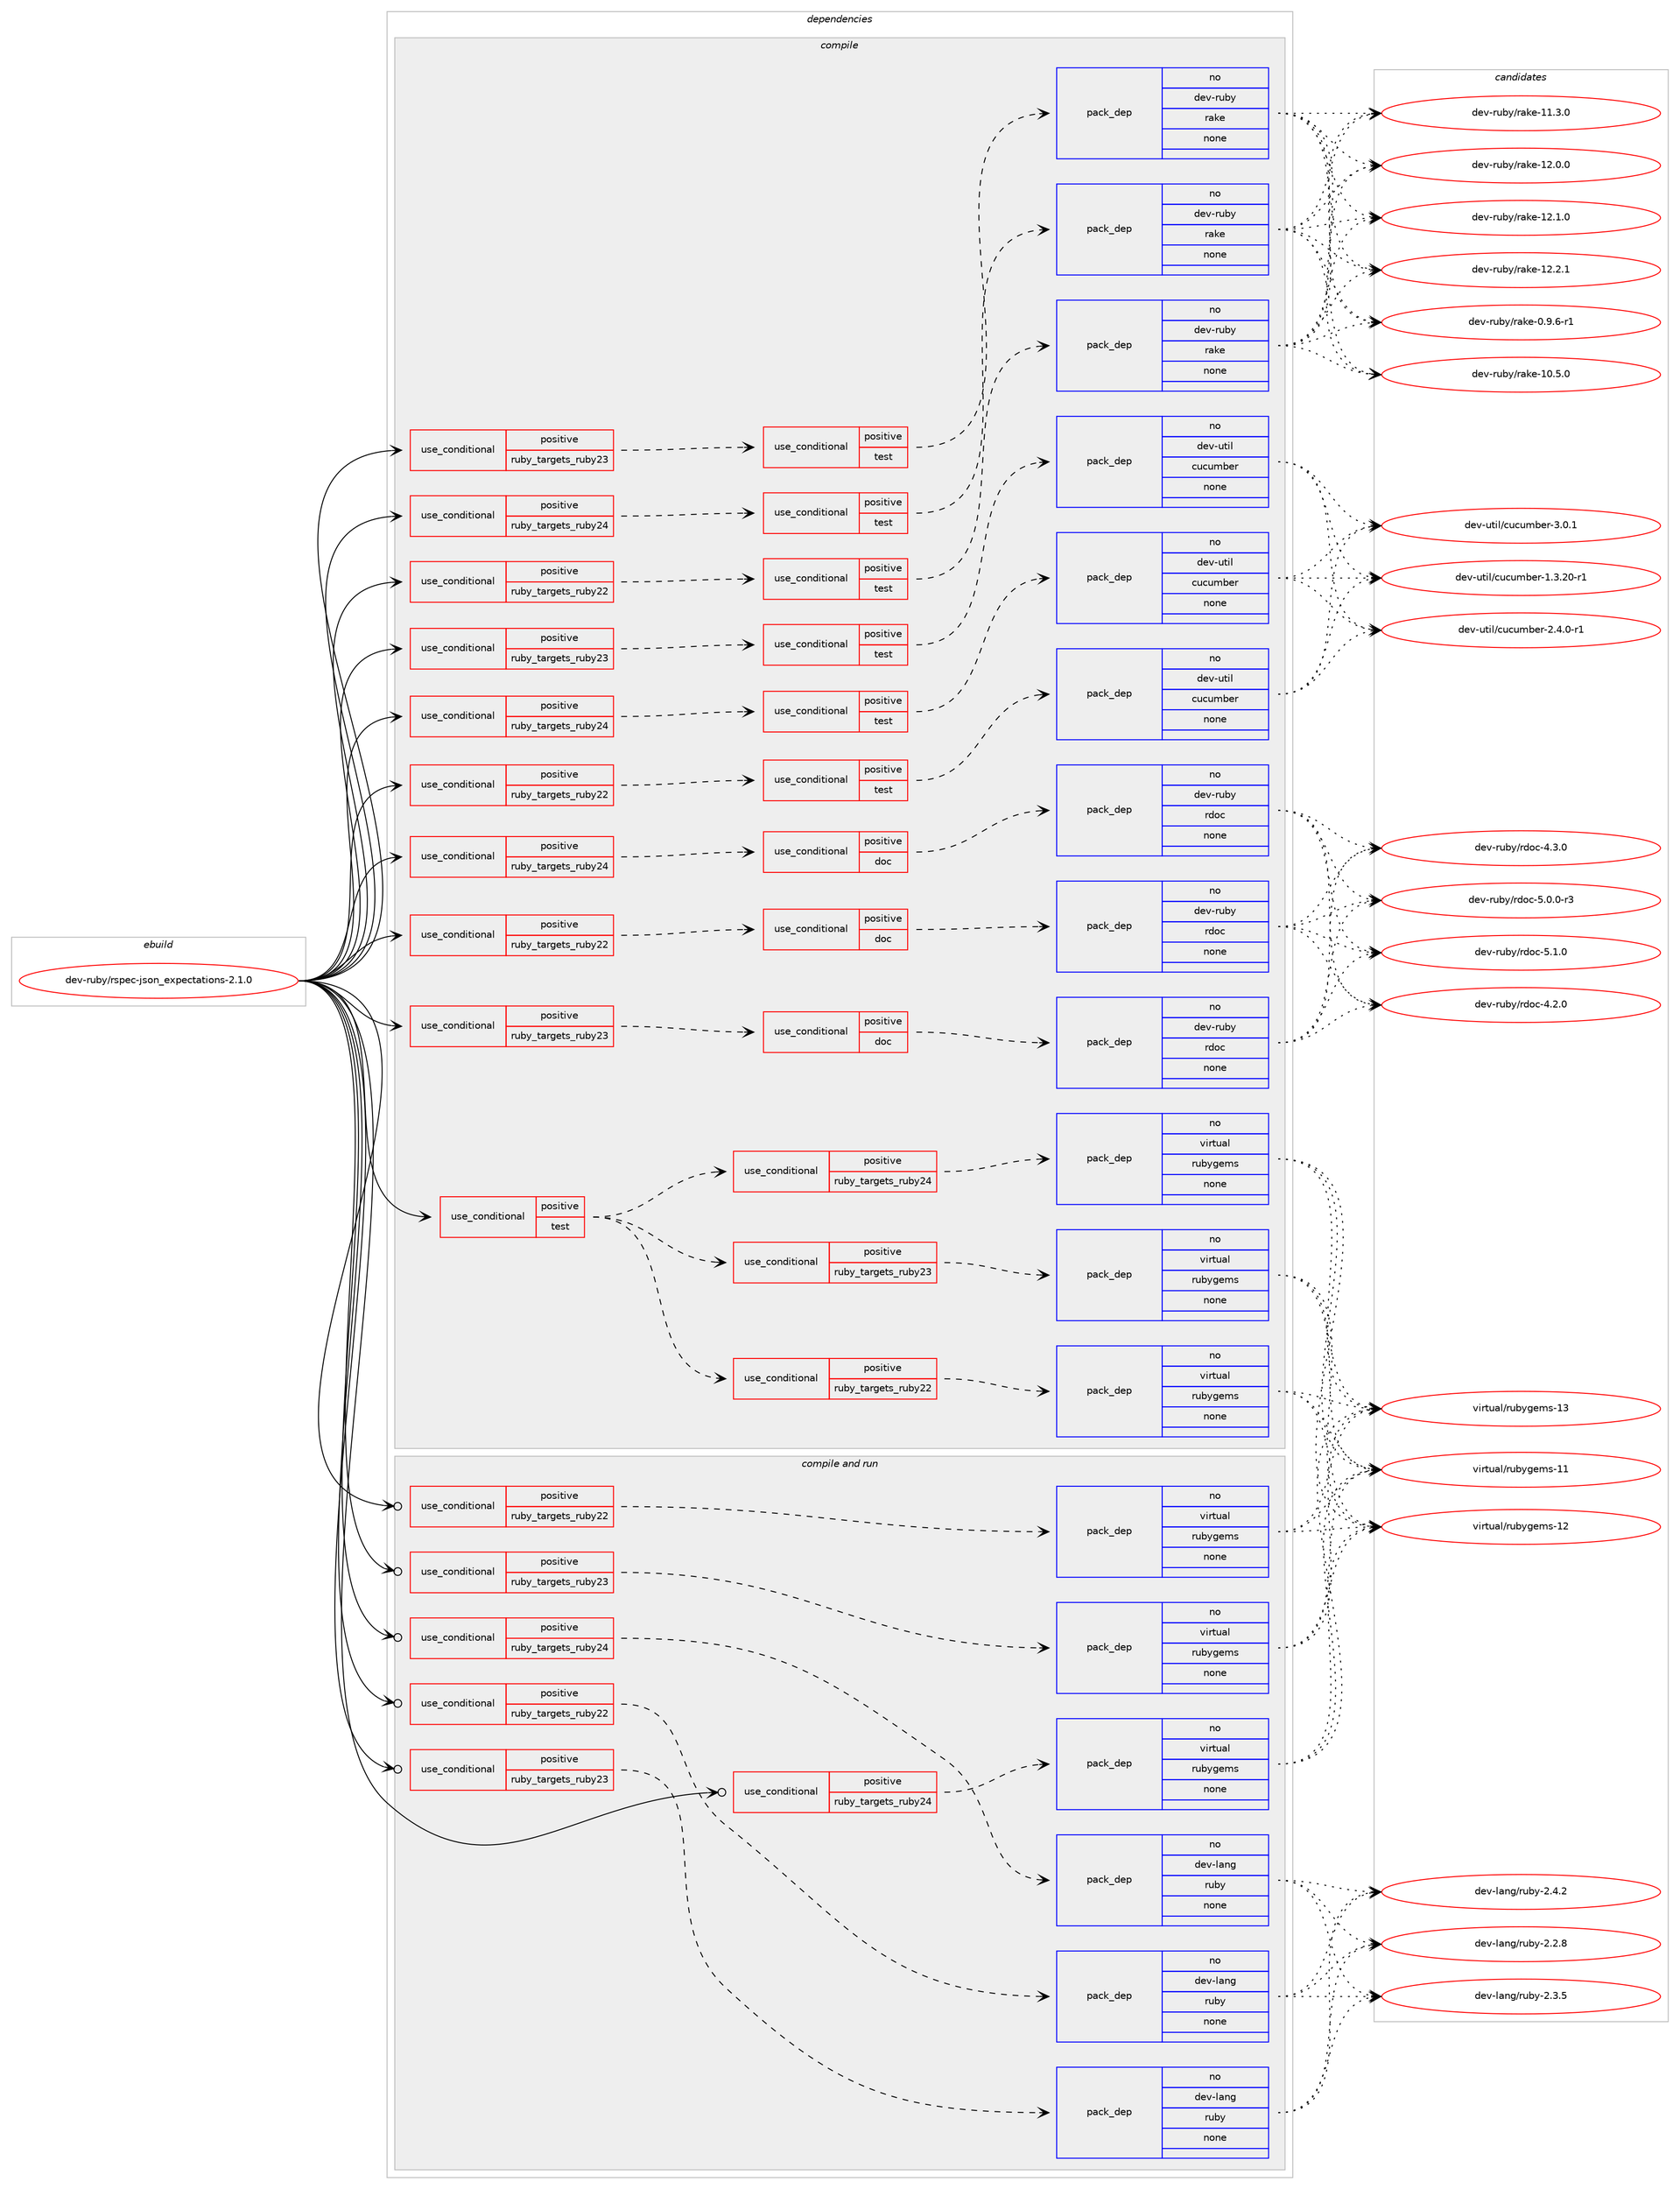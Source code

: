 digraph prolog {

# *************
# Graph options
# *************

newrank=true;
concentrate=true;
compound=true;
graph [rankdir=LR,fontname=Helvetica,fontsize=10,ranksep=1.5];#, ranksep=2.5, nodesep=0.2];
edge  [arrowhead=vee];
node  [fontname=Helvetica,fontsize=10];

# **********
# The ebuild
# **********

subgraph cluster_leftcol {
color=gray;
rank=same;
label=<<i>ebuild</i>>;
id [label="dev-ruby/rspec-json_expectations-2.1.0", color=red, width=4, href="../dev-ruby/rspec-json_expectations-2.1.0.svg"];
}

# ****************
# The dependencies
# ****************

subgraph cluster_midcol {
color=gray;
label=<<i>dependencies</i>>;
subgraph cluster_compile {
fillcolor="#eeeeee";
style=filled;
label=<<i>compile</i>>;
subgraph cond69954 {
dependency264315 [label=<<TABLE BORDER="0" CELLBORDER="1" CELLSPACING="0" CELLPADDING="4"><TR><TD ROWSPAN="3" CELLPADDING="10">use_conditional</TD></TR><TR><TD>positive</TD></TR><TR><TD>ruby_targets_ruby22</TD></TR></TABLE>>, shape=none, color=red];
subgraph cond69955 {
dependency264316 [label=<<TABLE BORDER="0" CELLBORDER="1" CELLSPACING="0" CELLPADDING="4"><TR><TD ROWSPAN="3" CELLPADDING="10">use_conditional</TD></TR><TR><TD>positive</TD></TR><TR><TD>doc</TD></TR></TABLE>>, shape=none, color=red];
subgraph pack190247 {
dependency264317 [label=<<TABLE BORDER="0" CELLBORDER="1" CELLSPACING="0" CELLPADDING="4" WIDTH="220"><TR><TD ROWSPAN="6" CELLPADDING="30">pack_dep</TD></TR><TR><TD WIDTH="110">no</TD></TR><TR><TD>dev-ruby</TD></TR><TR><TD>rdoc</TD></TR><TR><TD>none</TD></TR><TR><TD></TD></TR></TABLE>>, shape=none, color=blue];
}
dependency264316:e -> dependency264317:w [weight=20,style="dashed",arrowhead="vee"];
}
dependency264315:e -> dependency264316:w [weight=20,style="dashed",arrowhead="vee"];
}
id:e -> dependency264315:w [weight=20,style="solid",arrowhead="vee"];
subgraph cond69956 {
dependency264318 [label=<<TABLE BORDER="0" CELLBORDER="1" CELLSPACING="0" CELLPADDING="4"><TR><TD ROWSPAN="3" CELLPADDING="10">use_conditional</TD></TR><TR><TD>positive</TD></TR><TR><TD>ruby_targets_ruby22</TD></TR></TABLE>>, shape=none, color=red];
subgraph cond69957 {
dependency264319 [label=<<TABLE BORDER="0" CELLBORDER="1" CELLSPACING="0" CELLPADDING="4"><TR><TD ROWSPAN="3" CELLPADDING="10">use_conditional</TD></TR><TR><TD>positive</TD></TR><TR><TD>test</TD></TR></TABLE>>, shape=none, color=red];
subgraph pack190248 {
dependency264320 [label=<<TABLE BORDER="0" CELLBORDER="1" CELLSPACING="0" CELLPADDING="4" WIDTH="220"><TR><TD ROWSPAN="6" CELLPADDING="30">pack_dep</TD></TR><TR><TD WIDTH="110">no</TD></TR><TR><TD>dev-ruby</TD></TR><TR><TD>rake</TD></TR><TR><TD>none</TD></TR><TR><TD></TD></TR></TABLE>>, shape=none, color=blue];
}
dependency264319:e -> dependency264320:w [weight=20,style="dashed",arrowhead="vee"];
}
dependency264318:e -> dependency264319:w [weight=20,style="dashed",arrowhead="vee"];
}
id:e -> dependency264318:w [weight=20,style="solid",arrowhead="vee"];
subgraph cond69958 {
dependency264321 [label=<<TABLE BORDER="0" CELLBORDER="1" CELLSPACING="0" CELLPADDING="4"><TR><TD ROWSPAN="3" CELLPADDING="10">use_conditional</TD></TR><TR><TD>positive</TD></TR><TR><TD>ruby_targets_ruby22</TD></TR></TABLE>>, shape=none, color=red];
subgraph cond69959 {
dependency264322 [label=<<TABLE BORDER="0" CELLBORDER="1" CELLSPACING="0" CELLPADDING="4"><TR><TD ROWSPAN="3" CELLPADDING="10">use_conditional</TD></TR><TR><TD>positive</TD></TR><TR><TD>test</TD></TR></TABLE>>, shape=none, color=red];
subgraph pack190249 {
dependency264323 [label=<<TABLE BORDER="0" CELLBORDER="1" CELLSPACING="0" CELLPADDING="4" WIDTH="220"><TR><TD ROWSPAN="6" CELLPADDING="30">pack_dep</TD></TR><TR><TD WIDTH="110">no</TD></TR><TR><TD>dev-util</TD></TR><TR><TD>cucumber</TD></TR><TR><TD>none</TD></TR><TR><TD></TD></TR></TABLE>>, shape=none, color=blue];
}
dependency264322:e -> dependency264323:w [weight=20,style="dashed",arrowhead="vee"];
}
dependency264321:e -> dependency264322:w [weight=20,style="dashed",arrowhead="vee"];
}
id:e -> dependency264321:w [weight=20,style="solid",arrowhead="vee"];
subgraph cond69960 {
dependency264324 [label=<<TABLE BORDER="0" CELLBORDER="1" CELLSPACING="0" CELLPADDING="4"><TR><TD ROWSPAN="3" CELLPADDING="10">use_conditional</TD></TR><TR><TD>positive</TD></TR><TR><TD>ruby_targets_ruby23</TD></TR></TABLE>>, shape=none, color=red];
subgraph cond69961 {
dependency264325 [label=<<TABLE BORDER="0" CELLBORDER="1" CELLSPACING="0" CELLPADDING="4"><TR><TD ROWSPAN="3" CELLPADDING="10">use_conditional</TD></TR><TR><TD>positive</TD></TR><TR><TD>doc</TD></TR></TABLE>>, shape=none, color=red];
subgraph pack190250 {
dependency264326 [label=<<TABLE BORDER="0" CELLBORDER="1" CELLSPACING="0" CELLPADDING="4" WIDTH="220"><TR><TD ROWSPAN="6" CELLPADDING="30">pack_dep</TD></TR><TR><TD WIDTH="110">no</TD></TR><TR><TD>dev-ruby</TD></TR><TR><TD>rdoc</TD></TR><TR><TD>none</TD></TR><TR><TD></TD></TR></TABLE>>, shape=none, color=blue];
}
dependency264325:e -> dependency264326:w [weight=20,style="dashed",arrowhead="vee"];
}
dependency264324:e -> dependency264325:w [weight=20,style="dashed",arrowhead="vee"];
}
id:e -> dependency264324:w [weight=20,style="solid",arrowhead="vee"];
subgraph cond69962 {
dependency264327 [label=<<TABLE BORDER="0" CELLBORDER="1" CELLSPACING="0" CELLPADDING="4"><TR><TD ROWSPAN="3" CELLPADDING="10">use_conditional</TD></TR><TR><TD>positive</TD></TR><TR><TD>ruby_targets_ruby23</TD></TR></TABLE>>, shape=none, color=red];
subgraph cond69963 {
dependency264328 [label=<<TABLE BORDER="0" CELLBORDER="1" CELLSPACING="0" CELLPADDING="4"><TR><TD ROWSPAN="3" CELLPADDING="10">use_conditional</TD></TR><TR><TD>positive</TD></TR><TR><TD>test</TD></TR></TABLE>>, shape=none, color=red];
subgraph pack190251 {
dependency264329 [label=<<TABLE BORDER="0" CELLBORDER="1" CELLSPACING="0" CELLPADDING="4" WIDTH="220"><TR><TD ROWSPAN="6" CELLPADDING="30">pack_dep</TD></TR><TR><TD WIDTH="110">no</TD></TR><TR><TD>dev-ruby</TD></TR><TR><TD>rake</TD></TR><TR><TD>none</TD></TR><TR><TD></TD></TR></TABLE>>, shape=none, color=blue];
}
dependency264328:e -> dependency264329:w [weight=20,style="dashed",arrowhead="vee"];
}
dependency264327:e -> dependency264328:w [weight=20,style="dashed",arrowhead="vee"];
}
id:e -> dependency264327:w [weight=20,style="solid",arrowhead="vee"];
subgraph cond69964 {
dependency264330 [label=<<TABLE BORDER="0" CELLBORDER="1" CELLSPACING="0" CELLPADDING="4"><TR><TD ROWSPAN="3" CELLPADDING="10">use_conditional</TD></TR><TR><TD>positive</TD></TR><TR><TD>ruby_targets_ruby23</TD></TR></TABLE>>, shape=none, color=red];
subgraph cond69965 {
dependency264331 [label=<<TABLE BORDER="0" CELLBORDER="1" CELLSPACING="0" CELLPADDING="4"><TR><TD ROWSPAN="3" CELLPADDING="10">use_conditional</TD></TR><TR><TD>positive</TD></TR><TR><TD>test</TD></TR></TABLE>>, shape=none, color=red];
subgraph pack190252 {
dependency264332 [label=<<TABLE BORDER="0" CELLBORDER="1" CELLSPACING="0" CELLPADDING="4" WIDTH="220"><TR><TD ROWSPAN="6" CELLPADDING="30">pack_dep</TD></TR><TR><TD WIDTH="110">no</TD></TR><TR><TD>dev-util</TD></TR><TR><TD>cucumber</TD></TR><TR><TD>none</TD></TR><TR><TD></TD></TR></TABLE>>, shape=none, color=blue];
}
dependency264331:e -> dependency264332:w [weight=20,style="dashed",arrowhead="vee"];
}
dependency264330:e -> dependency264331:w [weight=20,style="dashed",arrowhead="vee"];
}
id:e -> dependency264330:w [weight=20,style="solid",arrowhead="vee"];
subgraph cond69966 {
dependency264333 [label=<<TABLE BORDER="0" CELLBORDER="1" CELLSPACING="0" CELLPADDING="4"><TR><TD ROWSPAN="3" CELLPADDING="10">use_conditional</TD></TR><TR><TD>positive</TD></TR><TR><TD>ruby_targets_ruby24</TD></TR></TABLE>>, shape=none, color=red];
subgraph cond69967 {
dependency264334 [label=<<TABLE BORDER="0" CELLBORDER="1" CELLSPACING="0" CELLPADDING="4"><TR><TD ROWSPAN="3" CELLPADDING="10">use_conditional</TD></TR><TR><TD>positive</TD></TR><TR><TD>doc</TD></TR></TABLE>>, shape=none, color=red];
subgraph pack190253 {
dependency264335 [label=<<TABLE BORDER="0" CELLBORDER="1" CELLSPACING="0" CELLPADDING="4" WIDTH="220"><TR><TD ROWSPAN="6" CELLPADDING="30">pack_dep</TD></TR><TR><TD WIDTH="110">no</TD></TR><TR><TD>dev-ruby</TD></TR><TR><TD>rdoc</TD></TR><TR><TD>none</TD></TR><TR><TD></TD></TR></TABLE>>, shape=none, color=blue];
}
dependency264334:e -> dependency264335:w [weight=20,style="dashed",arrowhead="vee"];
}
dependency264333:e -> dependency264334:w [weight=20,style="dashed",arrowhead="vee"];
}
id:e -> dependency264333:w [weight=20,style="solid",arrowhead="vee"];
subgraph cond69968 {
dependency264336 [label=<<TABLE BORDER="0" CELLBORDER="1" CELLSPACING="0" CELLPADDING="4"><TR><TD ROWSPAN="3" CELLPADDING="10">use_conditional</TD></TR><TR><TD>positive</TD></TR><TR><TD>ruby_targets_ruby24</TD></TR></TABLE>>, shape=none, color=red];
subgraph cond69969 {
dependency264337 [label=<<TABLE BORDER="0" CELLBORDER="1" CELLSPACING="0" CELLPADDING="4"><TR><TD ROWSPAN="3" CELLPADDING="10">use_conditional</TD></TR><TR><TD>positive</TD></TR><TR><TD>test</TD></TR></TABLE>>, shape=none, color=red];
subgraph pack190254 {
dependency264338 [label=<<TABLE BORDER="0" CELLBORDER="1" CELLSPACING="0" CELLPADDING="4" WIDTH="220"><TR><TD ROWSPAN="6" CELLPADDING="30">pack_dep</TD></TR><TR><TD WIDTH="110">no</TD></TR><TR><TD>dev-ruby</TD></TR><TR><TD>rake</TD></TR><TR><TD>none</TD></TR><TR><TD></TD></TR></TABLE>>, shape=none, color=blue];
}
dependency264337:e -> dependency264338:w [weight=20,style="dashed",arrowhead="vee"];
}
dependency264336:e -> dependency264337:w [weight=20,style="dashed",arrowhead="vee"];
}
id:e -> dependency264336:w [weight=20,style="solid",arrowhead="vee"];
subgraph cond69970 {
dependency264339 [label=<<TABLE BORDER="0" CELLBORDER="1" CELLSPACING="0" CELLPADDING="4"><TR><TD ROWSPAN="3" CELLPADDING="10">use_conditional</TD></TR><TR><TD>positive</TD></TR><TR><TD>ruby_targets_ruby24</TD></TR></TABLE>>, shape=none, color=red];
subgraph cond69971 {
dependency264340 [label=<<TABLE BORDER="0" CELLBORDER="1" CELLSPACING="0" CELLPADDING="4"><TR><TD ROWSPAN="3" CELLPADDING="10">use_conditional</TD></TR><TR><TD>positive</TD></TR><TR><TD>test</TD></TR></TABLE>>, shape=none, color=red];
subgraph pack190255 {
dependency264341 [label=<<TABLE BORDER="0" CELLBORDER="1" CELLSPACING="0" CELLPADDING="4" WIDTH="220"><TR><TD ROWSPAN="6" CELLPADDING="30">pack_dep</TD></TR><TR><TD WIDTH="110">no</TD></TR><TR><TD>dev-util</TD></TR><TR><TD>cucumber</TD></TR><TR><TD>none</TD></TR><TR><TD></TD></TR></TABLE>>, shape=none, color=blue];
}
dependency264340:e -> dependency264341:w [weight=20,style="dashed",arrowhead="vee"];
}
dependency264339:e -> dependency264340:w [weight=20,style="dashed",arrowhead="vee"];
}
id:e -> dependency264339:w [weight=20,style="solid",arrowhead="vee"];
subgraph cond69972 {
dependency264342 [label=<<TABLE BORDER="0" CELLBORDER="1" CELLSPACING="0" CELLPADDING="4"><TR><TD ROWSPAN="3" CELLPADDING="10">use_conditional</TD></TR><TR><TD>positive</TD></TR><TR><TD>test</TD></TR></TABLE>>, shape=none, color=red];
subgraph cond69973 {
dependency264343 [label=<<TABLE BORDER="0" CELLBORDER="1" CELLSPACING="0" CELLPADDING="4"><TR><TD ROWSPAN="3" CELLPADDING="10">use_conditional</TD></TR><TR><TD>positive</TD></TR><TR><TD>ruby_targets_ruby22</TD></TR></TABLE>>, shape=none, color=red];
subgraph pack190256 {
dependency264344 [label=<<TABLE BORDER="0" CELLBORDER="1" CELLSPACING="0" CELLPADDING="4" WIDTH="220"><TR><TD ROWSPAN="6" CELLPADDING="30">pack_dep</TD></TR><TR><TD WIDTH="110">no</TD></TR><TR><TD>virtual</TD></TR><TR><TD>rubygems</TD></TR><TR><TD>none</TD></TR><TR><TD></TD></TR></TABLE>>, shape=none, color=blue];
}
dependency264343:e -> dependency264344:w [weight=20,style="dashed",arrowhead="vee"];
}
dependency264342:e -> dependency264343:w [weight=20,style="dashed",arrowhead="vee"];
subgraph cond69974 {
dependency264345 [label=<<TABLE BORDER="0" CELLBORDER="1" CELLSPACING="0" CELLPADDING="4"><TR><TD ROWSPAN="3" CELLPADDING="10">use_conditional</TD></TR><TR><TD>positive</TD></TR><TR><TD>ruby_targets_ruby23</TD></TR></TABLE>>, shape=none, color=red];
subgraph pack190257 {
dependency264346 [label=<<TABLE BORDER="0" CELLBORDER="1" CELLSPACING="0" CELLPADDING="4" WIDTH="220"><TR><TD ROWSPAN="6" CELLPADDING="30">pack_dep</TD></TR><TR><TD WIDTH="110">no</TD></TR><TR><TD>virtual</TD></TR><TR><TD>rubygems</TD></TR><TR><TD>none</TD></TR><TR><TD></TD></TR></TABLE>>, shape=none, color=blue];
}
dependency264345:e -> dependency264346:w [weight=20,style="dashed",arrowhead="vee"];
}
dependency264342:e -> dependency264345:w [weight=20,style="dashed",arrowhead="vee"];
subgraph cond69975 {
dependency264347 [label=<<TABLE BORDER="0" CELLBORDER="1" CELLSPACING="0" CELLPADDING="4"><TR><TD ROWSPAN="3" CELLPADDING="10">use_conditional</TD></TR><TR><TD>positive</TD></TR><TR><TD>ruby_targets_ruby24</TD></TR></TABLE>>, shape=none, color=red];
subgraph pack190258 {
dependency264348 [label=<<TABLE BORDER="0" CELLBORDER="1" CELLSPACING="0" CELLPADDING="4" WIDTH="220"><TR><TD ROWSPAN="6" CELLPADDING="30">pack_dep</TD></TR><TR><TD WIDTH="110">no</TD></TR><TR><TD>virtual</TD></TR><TR><TD>rubygems</TD></TR><TR><TD>none</TD></TR><TR><TD></TD></TR></TABLE>>, shape=none, color=blue];
}
dependency264347:e -> dependency264348:w [weight=20,style="dashed",arrowhead="vee"];
}
dependency264342:e -> dependency264347:w [weight=20,style="dashed",arrowhead="vee"];
}
id:e -> dependency264342:w [weight=20,style="solid",arrowhead="vee"];
}
subgraph cluster_compileandrun {
fillcolor="#eeeeee";
style=filled;
label=<<i>compile and run</i>>;
subgraph cond69976 {
dependency264349 [label=<<TABLE BORDER="0" CELLBORDER="1" CELLSPACING="0" CELLPADDING="4"><TR><TD ROWSPAN="3" CELLPADDING="10">use_conditional</TD></TR><TR><TD>positive</TD></TR><TR><TD>ruby_targets_ruby22</TD></TR></TABLE>>, shape=none, color=red];
subgraph pack190259 {
dependency264350 [label=<<TABLE BORDER="0" CELLBORDER="1" CELLSPACING="0" CELLPADDING="4" WIDTH="220"><TR><TD ROWSPAN="6" CELLPADDING="30">pack_dep</TD></TR><TR><TD WIDTH="110">no</TD></TR><TR><TD>dev-lang</TD></TR><TR><TD>ruby</TD></TR><TR><TD>none</TD></TR><TR><TD></TD></TR></TABLE>>, shape=none, color=blue];
}
dependency264349:e -> dependency264350:w [weight=20,style="dashed",arrowhead="vee"];
}
id:e -> dependency264349:w [weight=20,style="solid",arrowhead="odotvee"];
subgraph cond69977 {
dependency264351 [label=<<TABLE BORDER="0" CELLBORDER="1" CELLSPACING="0" CELLPADDING="4"><TR><TD ROWSPAN="3" CELLPADDING="10">use_conditional</TD></TR><TR><TD>positive</TD></TR><TR><TD>ruby_targets_ruby22</TD></TR></TABLE>>, shape=none, color=red];
subgraph pack190260 {
dependency264352 [label=<<TABLE BORDER="0" CELLBORDER="1" CELLSPACING="0" CELLPADDING="4" WIDTH="220"><TR><TD ROWSPAN="6" CELLPADDING="30">pack_dep</TD></TR><TR><TD WIDTH="110">no</TD></TR><TR><TD>virtual</TD></TR><TR><TD>rubygems</TD></TR><TR><TD>none</TD></TR><TR><TD></TD></TR></TABLE>>, shape=none, color=blue];
}
dependency264351:e -> dependency264352:w [weight=20,style="dashed",arrowhead="vee"];
}
id:e -> dependency264351:w [weight=20,style="solid",arrowhead="odotvee"];
subgraph cond69978 {
dependency264353 [label=<<TABLE BORDER="0" CELLBORDER="1" CELLSPACING="0" CELLPADDING="4"><TR><TD ROWSPAN="3" CELLPADDING="10">use_conditional</TD></TR><TR><TD>positive</TD></TR><TR><TD>ruby_targets_ruby23</TD></TR></TABLE>>, shape=none, color=red];
subgraph pack190261 {
dependency264354 [label=<<TABLE BORDER="0" CELLBORDER="1" CELLSPACING="0" CELLPADDING="4" WIDTH="220"><TR><TD ROWSPAN="6" CELLPADDING="30">pack_dep</TD></TR><TR><TD WIDTH="110">no</TD></TR><TR><TD>dev-lang</TD></TR><TR><TD>ruby</TD></TR><TR><TD>none</TD></TR><TR><TD></TD></TR></TABLE>>, shape=none, color=blue];
}
dependency264353:e -> dependency264354:w [weight=20,style="dashed",arrowhead="vee"];
}
id:e -> dependency264353:w [weight=20,style="solid",arrowhead="odotvee"];
subgraph cond69979 {
dependency264355 [label=<<TABLE BORDER="0" CELLBORDER="1" CELLSPACING="0" CELLPADDING="4"><TR><TD ROWSPAN="3" CELLPADDING="10">use_conditional</TD></TR><TR><TD>positive</TD></TR><TR><TD>ruby_targets_ruby23</TD></TR></TABLE>>, shape=none, color=red];
subgraph pack190262 {
dependency264356 [label=<<TABLE BORDER="0" CELLBORDER="1" CELLSPACING="0" CELLPADDING="4" WIDTH="220"><TR><TD ROWSPAN="6" CELLPADDING="30">pack_dep</TD></TR><TR><TD WIDTH="110">no</TD></TR><TR><TD>virtual</TD></TR><TR><TD>rubygems</TD></TR><TR><TD>none</TD></TR><TR><TD></TD></TR></TABLE>>, shape=none, color=blue];
}
dependency264355:e -> dependency264356:w [weight=20,style="dashed",arrowhead="vee"];
}
id:e -> dependency264355:w [weight=20,style="solid",arrowhead="odotvee"];
subgraph cond69980 {
dependency264357 [label=<<TABLE BORDER="0" CELLBORDER="1" CELLSPACING="0" CELLPADDING="4"><TR><TD ROWSPAN="3" CELLPADDING="10">use_conditional</TD></TR><TR><TD>positive</TD></TR><TR><TD>ruby_targets_ruby24</TD></TR></TABLE>>, shape=none, color=red];
subgraph pack190263 {
dependency264358 [label=<<TABLE BORDER="0" CELLBORDER="1" CELLSPACING="0" CELLPADDING="4" WIDTH="220"><TR><TD ROWSPAN="6" CELLPADDING="30">pack_dep</TD></TR><TR><TD WIDTH="110">no</TD></TR><TR><TD>dev-lang</TD></TR><TR><TD>ruby</TD></TR><TR><TD>none</TD></TR><TR><TD></TD></TR></TABLE>>, shape=none, color=blue];
}
dependency264357:e -> dependency264358:w [weight=20,style="dashed",arrowhead="vee"];
}
id:e -> dependency264357:w [weight=20,style="solid",arrowhead="odotvee"];
subgraph cond69981 {
dependency264359 [label=<<TABLE BORDER="0" CELLBORDER="1" CELLSPACING="0" CELLPADDING="4"><TR><TD ROWSPAN="3" CELLPADDING="10">use_conditional</TD></TR><TR><TD>positive</TD></TR><TR><TD>ruby_targets_ruby24</TD></TR></TABLE>>, shape=none, color=red];
subgraph pack190264 {
dependency264360 [label=<<TABLE BORDER="0" CELLBORDER="1" CELLSPACING="0" CELLPADDING="4" WIDTH="220"><TR><TD ROWSPAN="6" CELLPADDING="30">pack_dep</TD></TR><TR><TD WIDTH="110">no</TD></TR><TR><TD>virtual</TD></TR><TR><TD>rubygems</TD></TR><TR><TD>none</TD></TR><TR><TD></TD></TR></TABLE>>, shape=none, color=blue];
}
dependency264359:e -> dependency264360:w [weight=20,style="dashed",arrowhead="vee"];
}
id:e -> dependency264359:w [weight=20,style="solid",arrowhead="odotvee"];
}
subgraph cluster_run {
fillcolor="#eeeeee";
style=filled;
label=<<i>run</i>>;
}
}

# **************
# The candidates
# **************

subgraph cluster_choices {
rank=same;
color=gray;
label=<<i>candidates</i>>;

subgraph choice190247 {
color=black;
nodesep=1;
choice10010111845114117981214711410011199455246504648 [label="dev-ruby/rdoc-4.2.0", color=red, width=4,href="../dev-ruby/rdoc-4.2.0.svg"];
choice10010111845114117981214711410011199455246514648 [label="dev-ruby/rdoc-4.3.0", color=red, width=4,href="../dev-ruby/rdoc-4.3.0.svg"];
choice100101118451141179812147114100111994553464846484511451 [label="dev-ruby/rdoc-5.0.0-r3", color=red, width=4,href="../dev-ruby/rdoc-5.0.0-r3.svg"];
choice10010111845114117981214711410011199455346494648 [label="dev-ruby/rdoc-5.1.0", color=red, width=4,href="../dev-ruby/rdoc-5.1.0.svg"];
dependency264317:e -> choice10010111845114117981214711410011199455246504648:w [style=dotted,weight="100"];
dependency264317:e -> choice10010111845114117981214711410011199455246514648:w [style=dotted,weight="100"];
dependency264317:e -> choice100101118451141179812147114100111994553464846484511451:w [style=dotted,weight="100"];
dependency264317:e -> choice10010111845114117981214711410011199455346494648:w [style=dotted,weight="100"];
}
subgraph choice190248 {
color=black;
nodesep=1;
choice100101118451141179812147114971071014548465746544511449 [label="dev-ruby/rake-0.9.6-r1", color=red, width=4,href="../dev-ruby/rake-0.9.6-r1.svg"];
choice1001011184511411798121471149710710145494846534648 [label="dev-ruby/rake-10.5.0", color=red, width=4,href="../dev-ruby/rake-10.5.0.svg"];
choice1001011184511411798121471149710710145494946514648 [label="dev-ruby/rake-11.3.0", color=red, width=4,href="../dev-ruby/rake-11.3.0.svg"];
choice1001011184511411798121471149710710145495046484648 [label="dev-ruby/rake-12.0.0", color=red, width=4,href="../dev-ruby/rake-12.0.0.svg"];
choice1001011184511411798121471149710710145495046494648 [label="dev-ruby/rake-12.1.0", color=red, width=4,href="../dev-ruby/rake-12.1.0.svg"];
choice1001011184511411798121471149710710145495046504649 [label="dev-ruby/rake-12.2.1", color=red, width=4,href="../dev-ruby/rake-12.2.1.svg"];
dependency264320:e -> choice100101118451141179812147114971071014548465746544511449:w [style=dotted,weight="100"];
dependency264320:e -> choice1001011184511411798121471149710710145494846534648:w [style=dotted,weight="100"];
dependency264320:e -> choice1001011184511411798121471149710710145494946514648:w [style=dotted,weight="100"];
dependency264320:e -> choice1001011184511411798121471149710710145495046484648:w [style=dotted,weight="100"];
dependency264320:e -> choice1001011184511411798121471149710710145495046494648:w [style=dotted,weight="100"];
dependency264320:e -> choice1001011184511411798121471149710710145495046504649:w [style=dotted,weight="100"];
}
subgraph choice190249 {
color=black;
nodesep=1;
choice1001011184511711610510847991179911710998101114454946514650484511449 [label="dev-util/cucumber-1.3.20-r1", color=red, width=4,href="../dev-util/cucumber-1.3.20-r1.svg"];
choice10010111845117116105108479911799117109981011144550465246484511449 [label="dev-util/cucumber-2.4.0-r1", color=red, width=4,href="../dev-util/cucumber-2.4.0-r1.svg"];
choice1001011184511711610510847991179911710998101114455146484649 [label="dev-util/cucumber-3.0.1", color=red, width=4,href="../dev-util/cucumber-3.0.1.svg"];
dependency264323:e -> choice1001011184511711610510847991179911710998101114454946514650484511449:w [style=dotted,weight="100"];
dependency264323:e -> choice10010111845117116105108479911799117109981011144550465246484511449:w [style=dotted,weight="100"];
dependency264323:e -> choice1001011184511711610510847991179911710998101114455146484649:w [style=dotted,weight="100"];
}
subgraph choice190250 {
color=black;
nodesep=1;
choice10010111845114117981214711410011199455246504648 [label="dev-ruby/rdoc-4.2.0", color=red, width=4,href="../dev-ruby/rdoc-4.2.0.svg"];
choice10010111845114117981214711410011199455246514648 [label="dev-ruby/rdoc-4.3.0", color=red, width=4,href="../dev-ruby/rdoc-4.3.0.svg"];
choice100101118451141179812147114100111994553464846484511451 [label="dev-ruby/rdoc-5.0.0-r3", color=red, width=4,href="../dev-ruby/rdoc-5.0.0-r3.svg"];
choice10010111845114117981214711410011199455346494648 [label="dev-ruby/rdoc-5.1.0", color=red, width=4,href="../dev-ruby/rdoc-5.1.0.svg"];
dependency264326:e -> choice10010111845114117981214711410011199455246504648:w [style=dotted,weight="100"];
dependency264326:e -> choice10010111845114117981214711410011199455246514648:w [style=dotted,weight="100"];
dependency264326:e -> choice100101118451141179812147114100111994553464846484511451:w [style=dotted,weight="100"];
dependency264326:e -> choice10010111845114117981214711410011199455346494648:w [style=dotted,weight="100"];
}
subgraph choice190251 {
color=black;
nodesep=1;
choice100101118451141179812147114971071014548465746544511449 [label="dev-ruby/rake-0.9.6-r1", color=red, width=4,href="../dev-ruby/rake-0.9.6-r1.svg"];
choice1001011184511411798121471149710710145494846534648 [label="dev-ruby/rake-10.5.0", color=red, width=4,href="../dev-ruby/rake-10.5.0.svg"];
choice1001011184511411798121471149710710145494946514648 [label="dev-ruby/rake-11.3.0", color=red, width=4,href="../dev-ruby/rake-11.3.0.svg"];
choice1001011184511411798121471149710710145495046484648 [label="dev-ruby/rake-12.0.0", color=red, width=4,href="../dev-ruby/rake-12.0.0.svg"];
choice1001011184511411798121471149710710145495046494648 [label="dev-ruby/rake-12.1.0", color=red, width=4,href="../dev-ruby/rake-12.1.0.svg"];
choice1001011184511411798121471149710710145495046504649 [label="dev-ruby/rake-12.2.1", color=red, width=4,href="../dev-ruby/rake-12.2.1.svg"];
dependency264329:e -> choice100101118451141179812147114971071014548465746544511449:w [style=dotted,weight="100"];
dependency264329:e -> choice1001011184511411798121471149710710145494846534648:w [style=dotted,weight="100"];
dependency264329:e -> choice1001011184511411798121471149710710145494946514648:w [style=dotted,weight="100"];
dependency264329:e -> choice1001011184511411798121471149710710145495046484648:w [style=dotted,weight="100"];
dependency264329:e -> choice1001011184511411798121471149710710145495046494648:w [style=dotted,weight="100"];
dependency264329:e -> choice1001011184511411798121471149710710145495046504649:w [style=dotted,weight="100"];
}
subgraph choice190252 {
color=black;
nodesep=1;
choice1001011184511711610510847991179911710998101114454946514650484511449 [label="dev-util/cucumber-1.3.20-r1", color=red, width=4,href="../dev-util/cucumber-1.3.20-r1.svg"];
choice10010111845117116105108479911799117109981011144550465246484511449 [label="dev-util/cucumber-2.4.0-r1", color=red, width=4,href="../dev-util/cucumber-2.4.0-r1.svg"];
choice1001011184511711610510847991179911710998101114455146484649 [label="dev-util/cucumber-3.0.1", color=red, width=4,href="../dev-util/cucumber-3.0.1.svg"];
dependency264332:e -> choice1001011184511711610510847991179911710998101114454946514650484511449:w [style=dotted,weight="100"];
dependency264332:e -> choice10010111845117116105108479911799117109981011144550465246484511449:w [style=dotted,weight="100"];
dependency264332:e -> choice1001011184511711610510847991179911710998101114455146484649:w [style=dotted,weight="100"];
}
subgraph choice190253 {
color=black;
nodesep=1;
choice10010111845114117981214711410011199455246504648 [label="dev-ruby/rdoc-4.2.0", color=red, width=4,href="../dev-ruby/rdoc-4.2.0.svg"];
choice10010111845114117981214711410011199455246514648 [label="dev-ruby/rdoc-4.3.0", color=red, width=4,href="../dev-ruby/rdoc-4.3.0.svg"];
choice100101118451141179812147114100111994553464846484511451 [label="dev-ruby/rdoc-5.0.0-r3", color=red, width=4,href="../dev-ruby/rdoc-5.0.0-r3.svg"];
choice10010111845114117981214711410011199455346494648 [label="dev-ruby/rdoc-5.1.0", color=red, width=4,href="../dev-ruby/rdoc-5.1.0.svg"];
dependency264335:e -> choice10010111845114117981214711410011199455246504648:w [style=dotted,weight="100"];
dependency264335:e -> choice10010111845114117981214711410011199455246514648:w [style=dotted,weight="100"];
dependency264335:e -> choice100101118451141179812147114100111994553464846484511451:w [style=dotted,weight="100"];
dependency264335:e -> choice10010111845114117981214711410011199455346494648:w [style=dotted,weight="100"];
}
subgraph choice190254 {
color=black;
nodesep=1;
choice100101118451141179812147114971071014548465746544511449 [label="dev-ruby/rake-0.9.6-r1", color=red, width=4,href="../dev-ruby/rake-0.9.6-r1.svg"];
choice1001011184511411798121471149710710145494846534648 [label="dev-ruby/rake-10.5.0", color=red, width=4,href="../dev-ruby/rake-10.5.0.svg"];
choice1001011184511411798121471149710710145494946514648 [label="dev-ruby/rake-11.3.0", color=red, width=4,href="../dev-ruby/rake-11.3.0.svg"];
choice1001011184511411798121471149710710145495046484648 [label="dev-ruby/rake-12.0.0", color=red, width=4,href="../dev-ruby/rake-12.0.0.svg"];
choice1001011184511411798121471149710710145495046494648 [label="dev-ruby/rake-12.1.0", color=red, width=4,href="../dev-ruby/rake-12.1.0.svg"];
choice1001011184511411798121471149710710145495046504649 [label="dev-ruby/rake-12.2.1", color=red, width=4,href="../dev-ruby/rake-12.2.1.svg"];
dependency264338:e -> choice100101118451141179812147114971071014548465746544511449:w [style=dotted,weight="100"];
dependency264338:e -> choice1001011184511411798121471149710710145494846534648:w [style=dotted,weight="100"];
dependency264338:e -> choice1001011184511411798121471149710710145494946514648:w [style=dotted,weight="100"];
dependency264338:e -> choice1001011184511411798121471149710710145495046484648:w [style=dotted,weight="100"];
dependency264338:e -> choice1001011184511411798121471149710710145495046494648:w [style=dotted,weight="100"];
dependency264338:e -> choice1001011184511411798121471149710710145495046504649:w [style=dotted,weight="100"];
}
subgraph choice190255 {
color=black;
nodesep=1;
choice1001011184511711610510847991179911710998101114454946514650484511449 [label="dev-util/cucumber-1.3.20-r1", color=red, width=4,href="../dev-util/cucumber-1.3.20-r1.svg"];
choice10010111845117116105108479911799117109981011144550465246484511449 [label="dev-util/cucumber-2.4.0-r1", color=red, width=4,href="../dev-util/cucumber-2.4.0-r1.svg"];
choice1001011184511711610510847991179911710998101114455146484649 [label="dev-util/cucumber-3.0.1", color=red, width=4,href="../dev-util/cucumber-3.0.1.svg"];
dependency264341:e -> choice1001011184511711610510847991179911710998101114454946514650484511449:w [style=dotted,weight="100"];
dependency264341:e -> choice10010111845117116105108479911799117109981011144550465246484511449:w [style=dotted,weight="100"];
dependency264341:e -> choice1001011184511711610510847991179911710998101114455146484649:w [style=dotted,weight="100"];
}
subgraph choice190256 {
color=black;
nodesep=1;
choice118105114116117971084711411798121103101109115454949 [label="virtual/rubygems-11", color=red, width=4,href="../virtual/rubygems-11.svg"];
choice118105114116117971084711411798121103101109115454950 [label="virtual/rubygems-12", color=red, width=4,href="../virtual/rubygems-12.svg"];
choice118105114116117971084711411798121103101109115454951 [label="virtual/rubygems-13", color=red, width=4,href="../virtual/rubygems-13.svg"];
dependency264344:e -> choice118105114116117971084711411798121103101109115454949:w [style=dotted,weight="100"];
dependency264344:e -> choice118105114116117971084711411798121103101109115454950:w [style=dotted,weight="100"];
dependency264344:e -> choice118105114116117971084711411798121103101109115454951:w [style=dotted,weight="100"];
}
subgraph choice190257 {
color=black;
nodesep=1;
choice118105114116117971084711411798121103101109115454949 [label="virtual/rubygems-11", color=red, width=4,href="../virtual/rubygems-11.svg"];
choice118105114116117971084711411798121103101109115454950 [label="virtual/rubygems-12", color=red, width=4,href="../virtual/rubygems-12.svg"];
choice118105114116117971084711411798121103101109115454951 [label="virtual/rubygems-13", color=red, width=4,href="../virtual/rubygems-13.svg"];
dependency264346:e -> choice118105114116117971084711411798121103101109115454949:w [style=dotted,weight="100"];
dependency264346:e -> choice118105114116117971084711411798121103101109115454950:w [style=dotted,weight="100"];
dependency264346:e -> choice118105114116117971084711411798121103101109115454951:w [style=dotted,weight="100"];
}
subgraph choice190258 {
color=black;
nodesep=1;
choice118105114116117971084711411798121103101109115454949 [label="virtual/rubygems-11", color=red, width=4,href="../virtual/rubygems-11.svg"];
choice118105114116117971084711411798121103101109115454950 [label="virtual/rubygems-12", color=red, width=4,href="../virtual/rubygems-12.svg"];
choice118105114116117971084711411798121103101109115454951 [label="virtual/rubygems-13", color=red, width=4,href="../virtual/rubygems-13.svg"];
dependency264348:e -> choice118105114116117971084711411798121103101109115454949:w [style=dotted,weight="100"];
dependency264348:e -> choice118105114116117971084711411798121103101109115454950:w [style=dotted,weight="100"];
dependency264348:e -> choice118105114116117971084711411798121103101109115454951:w [style=dotted,weight="100"];
}
subgraph choice190259 {
color=black;
nodesep=1;
choice10010111845108971101034711411798121455046504656 [label="dev-lang/ruby-2.2.8", color=red, width=4,href="../dev-lang/ruby-2.2.8.svg"];
choice10010111845108971101034711411798121455046514653 [label="dev-lang/ruby-2.3.5", color=red, width=4,href="../dev-lang/ruby-2.3.5.svg"];
choice10010111845108971101034711411798121455046524650 [label="dev-lang/ruby-2.4.2", color=red, width=4,href="../dev-lang/ruby-2.4.2.svg"];
dependency264350:e -> choice10010111845108971101034711411798121455046504656:w [style=dotted,weight="100"];
dependency264350:e -> choice10010111845108971101034711411798121455046514653:w [style=dotted,weight="100"];
dependency264350:e -> choice10010111845108971101034711411798121455046524650:w [style=dotted,weight="100"];
}
subgraph choice190260 {
color=black;
nodesep=1;
choice118105114116117971084711411798121103101109115454949 [label="virtual/rubygems-11", color=red, width=4,href="../virtual/rubygems-11.svg"];
choice118105114116117971084711411798121103101109115454950 [label="virtual/rubygems-12", color=red, width=4,href="../virtual/rubygems-12.svg"];
choice118105114116117971084711411798121103101109115454951 [label="virtual/rubygems-13", color=red, width=4,href="../virtual/rubygems-13.svg"];
dependency264352:e -> choice118105114116117971084711411798121103101109115454949:w [style=dotted,weight="100"];
dependency264352:e -> choice118105114116117971084711411798121103101109115454950:w [style=dotted,weight="100"];
dependency264352:e -> choice118105114116117971084711411798121103101109115454951:w [style=dotted,weight="100"];
}
subgraph choice190261 {
color=black;
nodesep=1;
choice10010111845108971101034711411798121455046504656 [label="dev-lang/ruby-2.2.8", color=red, width=4,href="../dev-lang/ruby-2.2.8.svg"];
choice10010111845108971101034711411798121455046514653 [label="dev-lang/ruby-2.3.5", color=red, width=4,href="../dev-lang/ruby-2.3.5.svg"];
choice10010111845108971101034711411798121455046524650 [label="dev-lang/ruby-2.4.2", color=red, width=4,href="../dev-lang/ruby-2.4.2.svg"];
dependency264354:e -> choice10010111845108971101034711411798121455046504656:w [style=dotted,weight="100"];
dependency264354:e -> choice10010111845108971101034711411798121455046514653:w [style=dotted,weight="100"];
dependency264354:e -> choice10010111845108971101034711411798121455046524650:w [style=dotted,weight="100"];
}
subgraph choice190262 {
color=black;
nodesep=1;
choice118105114116117971084711411798121103101109115454949 [label="virtual/rubygems-11", color=red, width=4,href="../virtual/rubygems-11.svg"];
choice118105114116117971084711411798121103101109115454950 [label="virtual/rubygems-12", color=red, width=4,href="../virtual/rubygems-12.svg"];
choice118105114116117971084711411798121103101109115454951 [label="virtual/rubygems-13", color=red, width=4,href="../virtual/rubygems-13.svg"];
dependency264356:e -> choice118105114116117971084711411798121103101109115454949:w [style=dotted,weight="100"];
dependency264356:e -> choice118105114116117971084711411798121103101109115454950:w [style=dotted,weight="100"];
dependency264356:e -> choice118105114116117971084711411798121103101109115454951:w [style=dotted,weight="100"];
}
subgraph choice190263 {
color=black;
nodesep=1;
choice10010111845108971101034711411798121455046504656 [label="dev-lang/ruby-2.2.8", color=red, width=4,href="../dev-lang/ruby-2.2.8.svg"];
choice10010111845108971101034711411798121455046514653 [label="dev-lang/ruby-2.3.5", color=red, width=4,href="../dev-lang/ruby-2.3.5.svg"];
choice10010111845108971101034711411798121455046524650 [label="dev-lang/ruby-2.4.2", color=red, width=4,href="../dev-lang/ruby-2.4.2.svg"];
dependency264358:e -> choice10010111845108971101034711411798121455046504656:w [style=dotted,weight="100"];
dependency264358:e -> choice10010111845108971101034711411798121455046514653:w [style=dotted,weight="100"];
dependency264358:e -> choice10010111845108971101034711411798121455046524650:w [style=dotted,weight="100"];
}
subgraph choice190264 {
color=black;
nodesep=1;
choice118105114116117971084711411798121103101109115454949 [label="virtual/rubygems-11", color=red, width=4,href="../virtual/rubygems-11.svg"];
choice118105114116117971084711411798121103101109115454950 [label="virtual/rubygems-12", color=red, width=4,href="../virtual/rubygems-12.svg"];
choice118105114116117971084711411798121103101109115454951 [label="virtual/rubygems-13", color=red, width=4,href="../virtual/rubygems-13.svg"];
dependency264360:e -> choice118105114116117971084711411798121103101109115454949:w [style=dotted,weight="100"];
dependency264360:e -> choice118105114116117971084711411798121103101109115454950:w [style=dotted,weight="100"];
dependency264360:e -> choice118105114116117971084711411798121103101109115454951:w [style=dotted,weight="100"];
}
}

}
